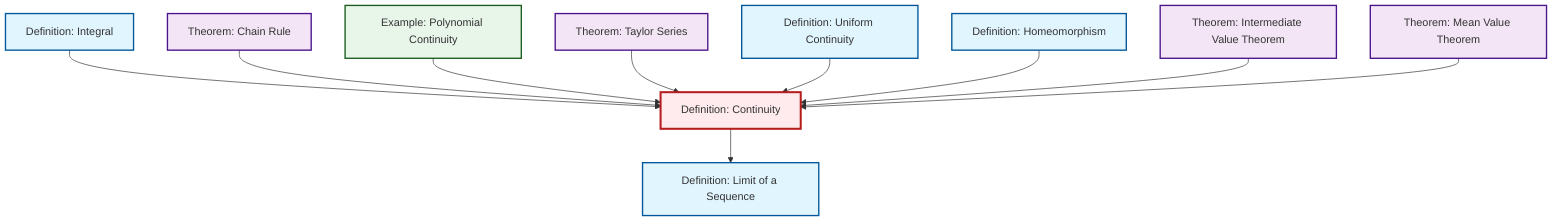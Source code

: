 graph TD
    classDef definition fill:#e1f5fe,stroke:#01579b,stroke-width:2px
    classDef theorem fill:#f3e5f5,stroke:#4a148c,stroke-width:2px
    classDef axiom fill:#fff3e0,stroke:#e65100,stroke-width:2px
    classDef example fill:#e8f5e9,stroke:#1b5e20,stroke-width:2px
    classDef current fill:#ffebee,stroke:#b71c1c,stroke-width:3px
    def-uniform-continuity["Definition: Uniform Continuity"]:::definition
    def-limit["Definition: Limit of a Sequence"]:::definition
    thm-mean-value["Theorem: Mean Value Theorem"]:::theorem
    def-homeomorphism["Definition: Homeomorphism"]:::definition
    thm-intermediate-value["Theorem: Intermediate Value Theorem"]:::theorem
    def-continuity["Definition: Continuity"]:::definition
    def-integral["Definition: Integral"]:::definition
    thm-chain-rule["Theorem: Chain Rule"]:::theorem
    ex-polynomial-continuity["Example: Polynomial Continuity"]:::example
    thm-taylor-series["Theorem: Taylor Series"]:::theorem
    def-integral --> def-continuity
    thm-chain-rule --> def-continuity
    ex-polynomial-continuity --> def-continuity
    thm-taylor-series --> def-continuity
    def-uniform-continuity --> def-continuity
    def-continuity --> def-limit
    def-homeomorphism --> def-continuity
    thm-intermediate-value --> def-continuity
    thm-mean-value --> def-continuity
    class def-continuity current